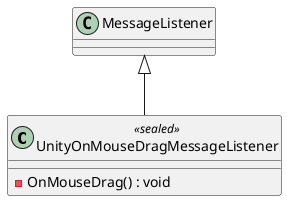 @startuml
class UnityOnMouseDragMessageListener <<sealed>> {
    - OnMouseDrag() : void
}
MessageListener <|-- UnityOnMouseDragMessageListener
@enduml
